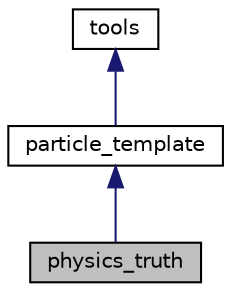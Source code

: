 digraph "physics_truth"
{
 // INTERACTIVE_SVG=YES
 // LATEX_PDF_SIZE
  edge [fontname="Helvetica",fontsize="10",labelfontname="Helvetica",labelfontsize="10"];
  node [fontname="Helvetica",fontsize="10",shape=record];
  Node1 [label="physics_truth",height=0.2,width=0.4,color="black", fillcolor="grey75", style="filled", fontcolor="black",tooltip=" "];
  Node2 -> Node1 [dir="back",color="midnightblue",fontsize="10",style="solid",fontname="Helvetica"];
  Node2 [label="particle_template",height=0.2,width=0.4,color="black", fillcolor="white", style="filled",URL="$classparticle__template.html",tooltip=" "];
  Node3 -> Node2 [dir="back",color="midnightblue",fontsize="10",style="solid",fontname="Helvetica"];
  Node3 [label="tools",height=0.2,width=0.4,color="black", fillcolor="white", style="filled",URL="$classtools.html",tooltip="Provides a wide range of utility functions used throughout the framework."];
}
